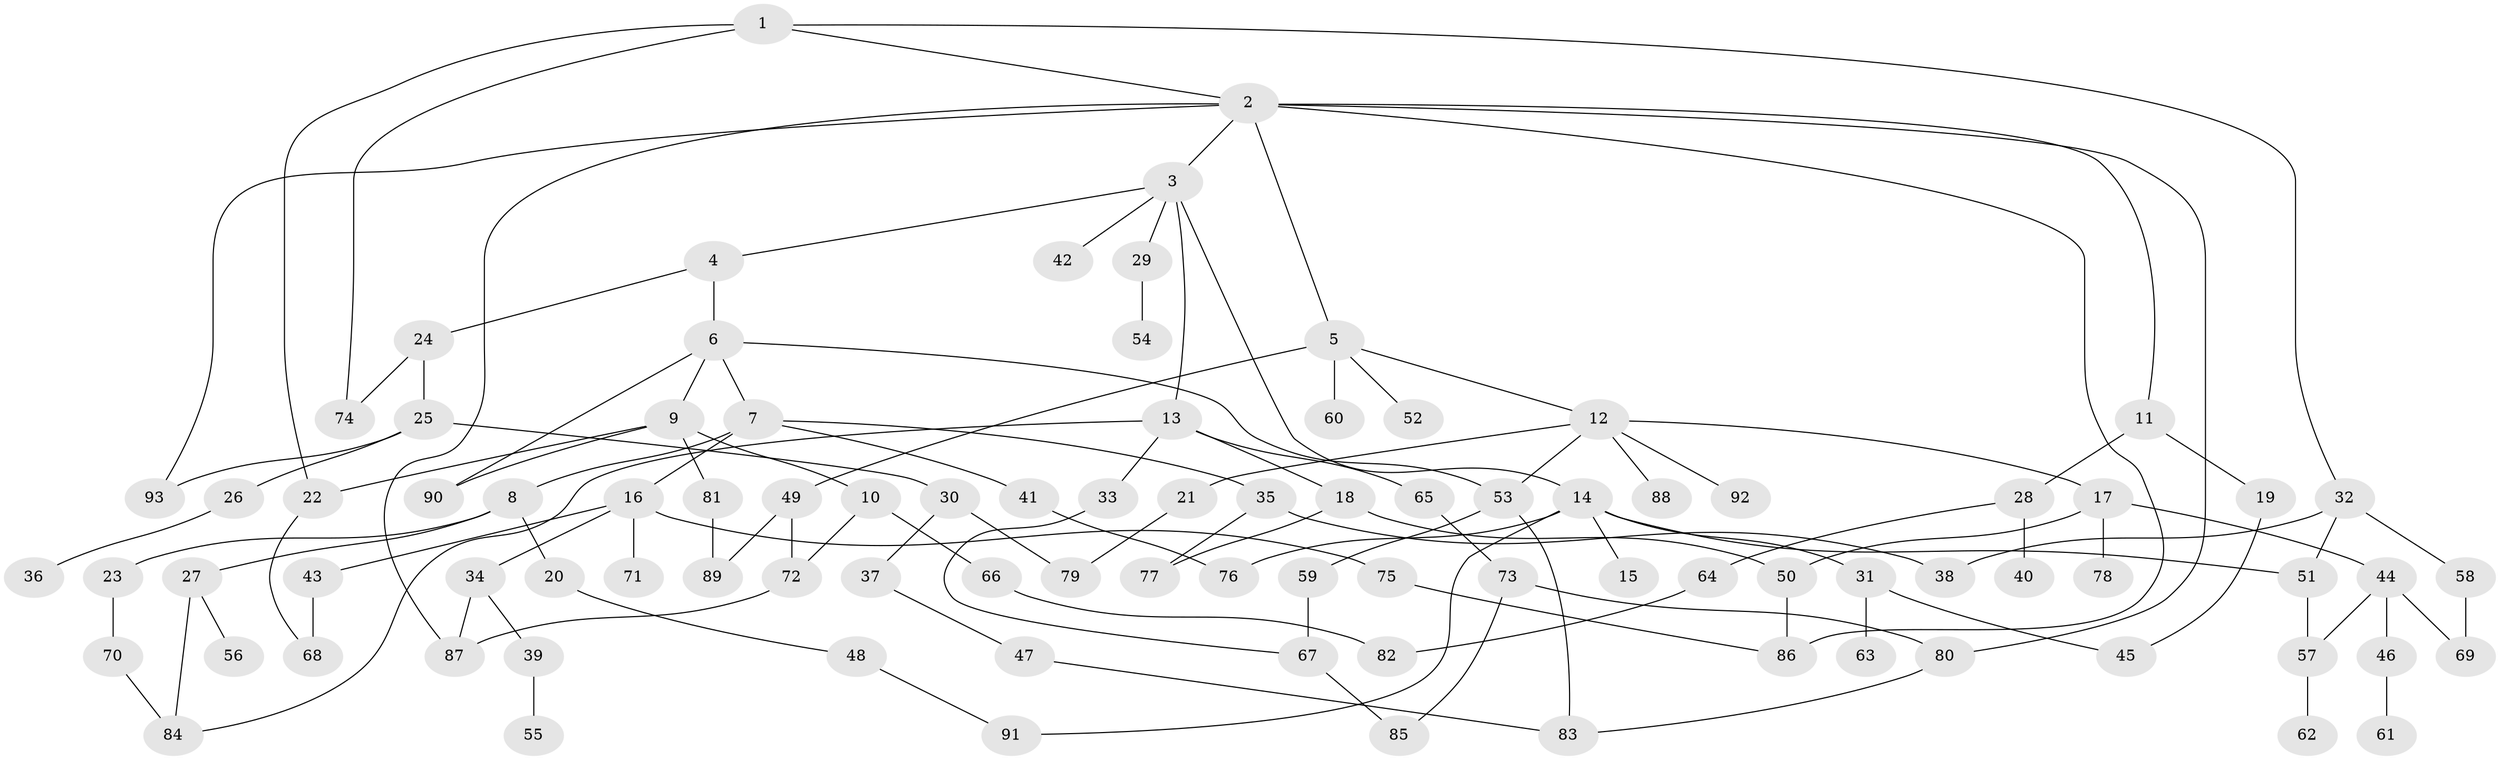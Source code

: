 // coarse degree distribution, {4: 0.15789473684210525, 8: 0.017543859649122806, 7: 0.017543859649122806, 6: 0.05263157894736842, 5: 0.10526315789473684, 3: 0.15789473684210525, 2: 0.2807017543859649, 1: 0.21052631578947367}
// Generated by graph-tools (version 1.1) at 2025/41/03/06/25 10:41:31]
// undirected, 93 vertices, 122 edges
graph export_dot {
graph [start="1"]
  node [color=gray90,style=filled];
  1;
  2;
  3;
  4;
  5;
  6;
  7;
  8;
  9;
  10;
  11;
  12;
  13;
  14;
  15;
  16;
  17;
  18;
  19;
  20;
  21;
  22;
  23;
  24;
  25;
  26;
  27;
  28;
  29;
  30;
  31;
  32;
  33;
  34;
  35;
  36;
  37;
  38;
  39;
  40;
  41;
  42;
  43;
  44;
  45;
  46;
  47;
  48;
  49;
  50;
  51;
  52;
  53;
  54;
  55;
  56;
  57;
  58;
  59;
  60;
  61;
  62;
  63;
  64;
  65;
  66;
  67;
  68;
  69;
  70;
  71;
  72;
  73;
  74;
  75;
  76;
  77;
  78;
  79;
  80;
  81;
  82;
  83;
  84;
  85;
  86;
  87;
  88;
  89;
  90;
  91;
  92;
  93;
  1 -- 2;
  1 -- 32;
  1 -- 74;
  1 -- 22;
  2 -- 3;
  2 -- 5;
  2 -- 11;
  2 -- 80;
  2 -- 93;
  2 -- 86;
  2 -- 87;
  3 -- 4;
  3 -- 13;
  3 -- 14;
  3 -- 29;
  3 -- 42;
  4 -- 6;
  4 -- 24;
  5 -- 12;
  5 -- 49;
  5 -- 52;
  5 -- 60;
  6 -- 7;
  6 -- 9;
  6 -- 90;
  6 -- 53;
  7 -- 8;
  7 -- 16;
  7 -- 35;
  7 -- 41;
  8 -- 20;
  8 -- 23;
  8 -- 27;
  9 -- 10;
  9 -- 22;
  9 -- 81;
  9 -- 90;
  10 -- 66;
  10 -- 72;
  11 -- 19;
  11 -- 28;
  12 -- 17;
  12 -- 21;
  12 -- 53;
  12 -- 88;
  12 -- 92;
  13 -- 18;
  13 -- 33;
  13 -- 65;
  13 -- 84;
  14 -- 15;
  14 -- 31;
  14 -- 51;
  14 -- 91;
  14 -- 76;
  16 -- 34;
  16 -- 43;
  16 -- 71;
  16 -- 75;
  17 -- 44;
  17 -- 50;
  17 -- 78;
  18 -- 77;
  18 -- 50;
  19 -- 45;
  20 -- 48;
  21 -- 79;
  22 -- 68;
  23 -- 70;
  24 -- 25;
  24 -- 74;
  25 -- 26;
  25 -- 30;
  25 -- 93;
  26 -- 36;
  27 -- 56;
  27 -- 84;
  28 -- 40;
  28 -- 64;
  29 -- 54;
  30 -- 37;
  30 -- 79;
  31 -- 45;
  31 -- 63;
  32 -- 58;
  32 -- 38;
  32 -- 51;
  33 -- 67;
  34 -- 39;
  34 -- 87;
  35 -- 38;
  35 -- 77;
  37 -- 47;
  39 -- 55;
  41 -- 76;
  43 -- 68;
  44 -- 46;
  44 -- 69;
  44 -- 57;
  46 -- 61;
  47 -- 83;
  48 -- 91;
  49 -- 72;
  49 -- 89;
  50 -- 86;
  51 -- 57;
  53 -- 59;
  53 -- 83;
  57 -- 62;
  58 -- 69;
  59 -- 67;
  64 -- 82;
  65 -- 73;
  66 -- 82;
  67 -- 85;
  70 -- 84;
  72 -- 87;
  73 -- 85;
  73 -- 80;
  75 -- 86;
  80 -- 83;
  81 -- 89;
}
